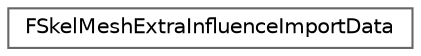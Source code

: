 digraph "Graphical Class Hierarchy"
{
 // INTERACTIVE_SVG=YES
 // LATEX_PDF_SIZE
  bgcolor="transparent";
  edge [fontname=Helvetica,fontsize=10,labelfontname=Helvetica,labelfontsize=10];
  node [fontname=Helvetica,fontsize=10,shape=box,height=0.2,width=0.4];
  rankdir="LR";
  Node0 [id="Node000000",label="FSkelMeshExtraInfluenceImportData",height=0.2,width=0.4,color="grey40", fillcolor="white", style="filled",URL="$d2/d43/structFSkelMeshExtraInfluenceImportData.html",tooltip="Data needed for importing an extra set of vertex influences."];
}
